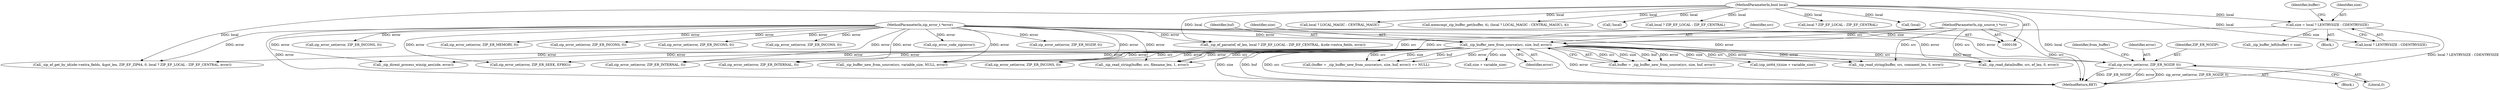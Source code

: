 digraph "0_libzip_2217022b7d1142738656d891e00b3d2d9179b796@pointer" {
"1000180" [label="(Call,zip_error_set(error, ZIP_ER_NOZIP, 0))"];
"1000157" [label="(Call,_zip_buffer_new_from_source(src, size, buf, error))"];
"1000110" [label="(MethodParameterIn,zip_source_t *src)"];
"1000129" [label="(Call,size = local ? LENTRYSIZE : CDENTRYSIZE)"];
"1000112" [label="(MethodParameterIn,bool local)"];
"1000113" [label="(MethodParameterIn,zip_error_t *error)"];
"1000841" [label="(Call,_zip_dirent_process_winzip_aes(zde, error))"];
"1000160" [label="(Identifier,buf)"];
"1000832" [label="(Call,zip_error_set(error, ZIP_ER_SEEK, EFBIG))"];
"1000536" [label="(Call,local ? ZIP_EF_LOCAL : ZIP_EF_CENTRAL)"];
"1000129" [label="(Call,size = local ? LENTRYSIZE : CDENTRYSIZE)"];
"1000752" [label="(Call,!local)"];
"1000330" [label="(Call,zip_error_set(error, ZIP_ER_INTERNAL, 0))"];
"1000806" [label="(Call,zip_error_set(error, ZIP_ER_INTERNAL, 0))"];
"1000180" [label="(Call,zip_error_set(error, ZIP_ER_NOZIP, 0))"];
"1000492" [label="(Call,zip_error_set(error, ZIP_ER_INCONS, 0))"];
"1000667" [label="(Call,_zip_ef_get_by_id(zde->extra_fields, &got_len, ZIP_EF_ZIP64, 0, local ? ZIP_EF_LOCAL : ZIP_EF_CENTRAL, error))"];
"1000112" [label="(MethodParameterIn,bool local)"];
"1000157" [label="(Call,_zip_buffer_new_from_source(src, size, buf, error))"];
"1000705" [label="(Call,zip_error_set(error, ZIP_ER_MEMORY, 0))"];
"1000784" [label="(Call,zip_error_set(error, ZIP_ER_INCONS, 0))"];
"1000139" [label="(Call,_zip_buffer_left(buffer) < size)"];
"1000182" [label="(Identifier,ZIP_ER_NOZIP)"];
"1000114" [label="(Block,)"];
"1000159" [label="(Identifier,size)"];
"1000859" [label="(Call,size + variable_size)"];
"1000161" [label="(Identifier,error)"];
"1000186" [label="(Identifier,from_buffer)"];
"1000610" [label="(Call,zip_error_set(error, ZIP_ER_INCONS, 0))"];
"1000533" [label="(Call,_zip_ef_parse(ef, ef_len, local ? ZIP_EF_LOCAL : ZIP_EF_CENTRAL, &zde->extra_fields, error))"];
"1000136" [label="(Identifier,buffer)"];
"1000463" [label="(Call,zip_error_set(error, ZIP_ER_INCONS, 0))"];
"1000131" [label="(Call,local ? LENTRYSIZE : CDENTRYSIZE)"];
"1000862" [label="(MethodReturn,RET)"];
"1000155" [label="(Call,buffer = _zip_buffer_new_from_source(src, size, buf, error))"];
"1000183" [label="(Literal,0)"];
"1000158" [label="(Identifier,src)"];
"1000857" [label="(Call,(zip_int64_t)(size + variable_size))"];
"1000179" [label="(Block,)"];
"1000511" [label="(Call,_zip_read_data(buffer, src, ef_len, 0, error))"];
"1000173" [label="(Call,local ? LOCAL_MAGIC : CENTRAL_MAGIC)"];
"1000113" [label="(MethodParameterIn,zip_error_t *error)"];
"1000428" [label="(Call,_zip_buffer_new_from_source(src, variable_size, NULL, error))"];
"1000445" [label="(Call,_zip_read_string(buffer, src, filename_len, 1, error))"];
"1000169" [label="(Call,memcmp(_zip_buffer_get(buffer, 4), (local ? LOCAL_MAGIC : CENTRAL_MAGIC), 4))"];
"1000154" [label="(Call,(buffer = _zip_buffer_new_from_source(src, size, buf, error)) == NULL)"];
"1000459" [label="(Call,zip_error_code_zip(error))"];
"1000413" [label="(Call,zip_error_set(error, ZIP_ER_INCONS, 0))"];
"1000573" [label="(Call,_zip_read_string(buffer, src, comment_len, 0, error))"];
"1000130" [label="(Identifier,size)"];
"1000181" [label="(Identifier,error)"];
"1000196" [label="(Call,!local)"];
"1000675" [label="(Call,local ? ZIP_EF_LOCAL : ZIP_EF_CENTRAL)"];
"1000144" [label="(Call,zip_error_set(error, ZIP_ER_NOZIP, 0))"];
"1000110" [label="(MethodParameterIn,zip_source_t *src)"];
"1000180" -> "1000179"  [label="AST: "];
"1000180" -> "1000183"  [label="CFG: "];
"1000181" -> "1000180"  [label="AST: "];
"1000182" -> "1000180"  [label="AST: "];
"1000183" -> "1000180"  [label="AST: "];
"1000186" -> "1000180"  [label="CFG: "];
"1000180" -> "1000862"  [label="DDG: ZIP_ER_NOZIP"];
"1000180" -> "1000862"  [label="DDG: error"];
"1000180" -> "1000862"  [label="DDG: zip_error_set(error, ZIP_ER_NOZIP, 0)"];
"1000157" -> "1000180"  [label="DDG: error"];
"1000113" -> "1000180"  [label="DDG: error"];
"1000157" -> "1000155"  [label="AST: "];
"1000157" -> "1000161"  [label="CFG: "];
"1000158" -> "1000157"  [label="AST: "];
"1000159" -> "1000157"  [label="AST: "];
"1000160" -> "1000157"  [label="AST: "];
"1000161" -> "1000157"  [label="AST: "];
"1000155" -> "1000157"  [label="CFG: "];
"1000157" -> "1000862"  [label="DDG: size"];
"1000157" -> "1000862"  [label="DDG: buf"];
"1000157" -> "1000862"  [label="DDG: src"];
"1000157" -> "1000862"  [label="DDG: error"];
"1000157" -> "1000154"  [label="DDG: src"];
"1000157" -> "1000154"  [label="DDG: size"];
"1000157" -> "1000154"  [label="DDG: buf"];
"1000157" -> "1000154"  [label="DDG: error"];
"1000157" -> "1000155"  [label="DDG: src"];
"1000157" -> "1000155"  [label="DDG: size"];
"1000157" -> "1000155"  [label="DDG: buf"];
"1000157" -> "1000155"  [label="DDG: error"];
"1000110" -> "1000157"  [label="DDG: src"];
"1000129" -> "1000157"  [label="DDG: size"];
"1000113" -> "1000157"  [label="DDG: error"];
"1000157" -> "1000330"  [label="DDG: error"];
"1000157" -> "1000413"  [label="DDG: error"];
"1000157" -> "1000428"  [label="DDG: src"];
"1000157" -> "1000428"  [label="DDG: error"];
"1000157" -> "1000445"  [label="DDG: src"];
"1000157" -> "1000445"  [label="DDG: error"];
"1000157" -> "1000511"  [label="DDG: src"];
"1000157" -> "1000511"  [label="DDG: error"];
"1000157" -> "1000573"  [label="DDG: src"];
"1000157" -> "1000573"  [label="DDG: error"];
"1000157" -> "1000667"  [label="DDG: error"];
"1000157" -> "1000806"  [label="DDG: error"];
"1000157" -> "1000832"  [label="DDG: error"];
"1000157" -> "1000841"  [label="DDG: error"];
"1000157" -> "1000857"  [label="DDG: size"];
"1000157" -> "1000859"  [label="DDG: size"];
"1000110" -> "1000108"  [label="AST: "];
"1000110" -> "1000862"  [label="DDG: src"];
"1000110" -> "1000428"  [label="DDG: src"];
"1000110" -> "1000445"  [label="DDG: src"];
"1000110" -> "1000511"  [label="DDG: src"];
"1000110" -> "1000573"  [label="DDG: src"];
"1000129" -> "1000114"  [label="AST: "];
"1000129" -> "1000131"  [label="CFG: "];
"1000130" -> "1000129"  [label="AST: "];
"1000131" -> "1000129"  [label="AST: "];
"1000136" -> "1000129"  [label="CFG: "];
"1000129" -> "1000862"  [label="DDG: local ? LENTRYSIZE : CDENTRYSIZE"];
"1000112" -> "1000129"  [label="DDG: local"];
"1000129" -> "1000139"  [label="DDG: size"];
"1000112" -> "1000108"  [label="AST: "];
"1000112" -> "1000862"  [label="DDG: local"];
"1000112" -> "1000131"  [label="DDG: local"];
"1000112" -> "1000169"  [label="DDG: local"];
"1000112" -> "1000173"  [label="DDG: local"];
"1000112" -> "1000196"  [label="DDG: local"];
"1000112" -> "1000533"  [label="DDG: local"];
"1000112" -> "1000536"  [label="DDG: local"];
"1000112" -> "1000667"  [label="DDG: local"];
"1000112" -> "1000675"  [label="DDG: local"];
"1000112" -> "1000752"  [label="DDG: local"];
"1000113" -> "1000108"  [label="AST: "];
"1000113" -> "1000862"  [label="DDG: error"];
"1000113" -> "1000144"  [label="DDG: error"];
"1000113" -> "1000330"  [label="DDG: error"];
"1000113" -> "1000413"  [label="DDG: error"];
"1000113" -> "1000428"  [label="DDG: error"];
"1000113" -> "1000445"  [label="DDG: error"];
"1000113" -> "1000459"  [label="DDG: error"];
"1000113" -> "1000463"  [label="DDG: error"];
"1000113" -> "1000492"  [label="DDG: error"];
"1000113" -> "1000511"  [label="DDG: error"];
"1000113" -> "1000533"  [label="DDG: error"];
"1000113" -> "1000573"  [label="DDG: error"];
"1000113" -> "1000610"  [label="DDG: error"];
"1000113" -> "1000667"  [label="DDG: error"];
"1000113" -> "1000705"  [label="DDG: error"];
"1000113" -> "1000784"  [label="DDG: error"];
"1000113" -> "1000806"  [label="DDG: error"];
"1000113" -> "1000832"  [label="DDG: error"];
"1000113" -> "1000841"  [label="DDG: error"];
}
